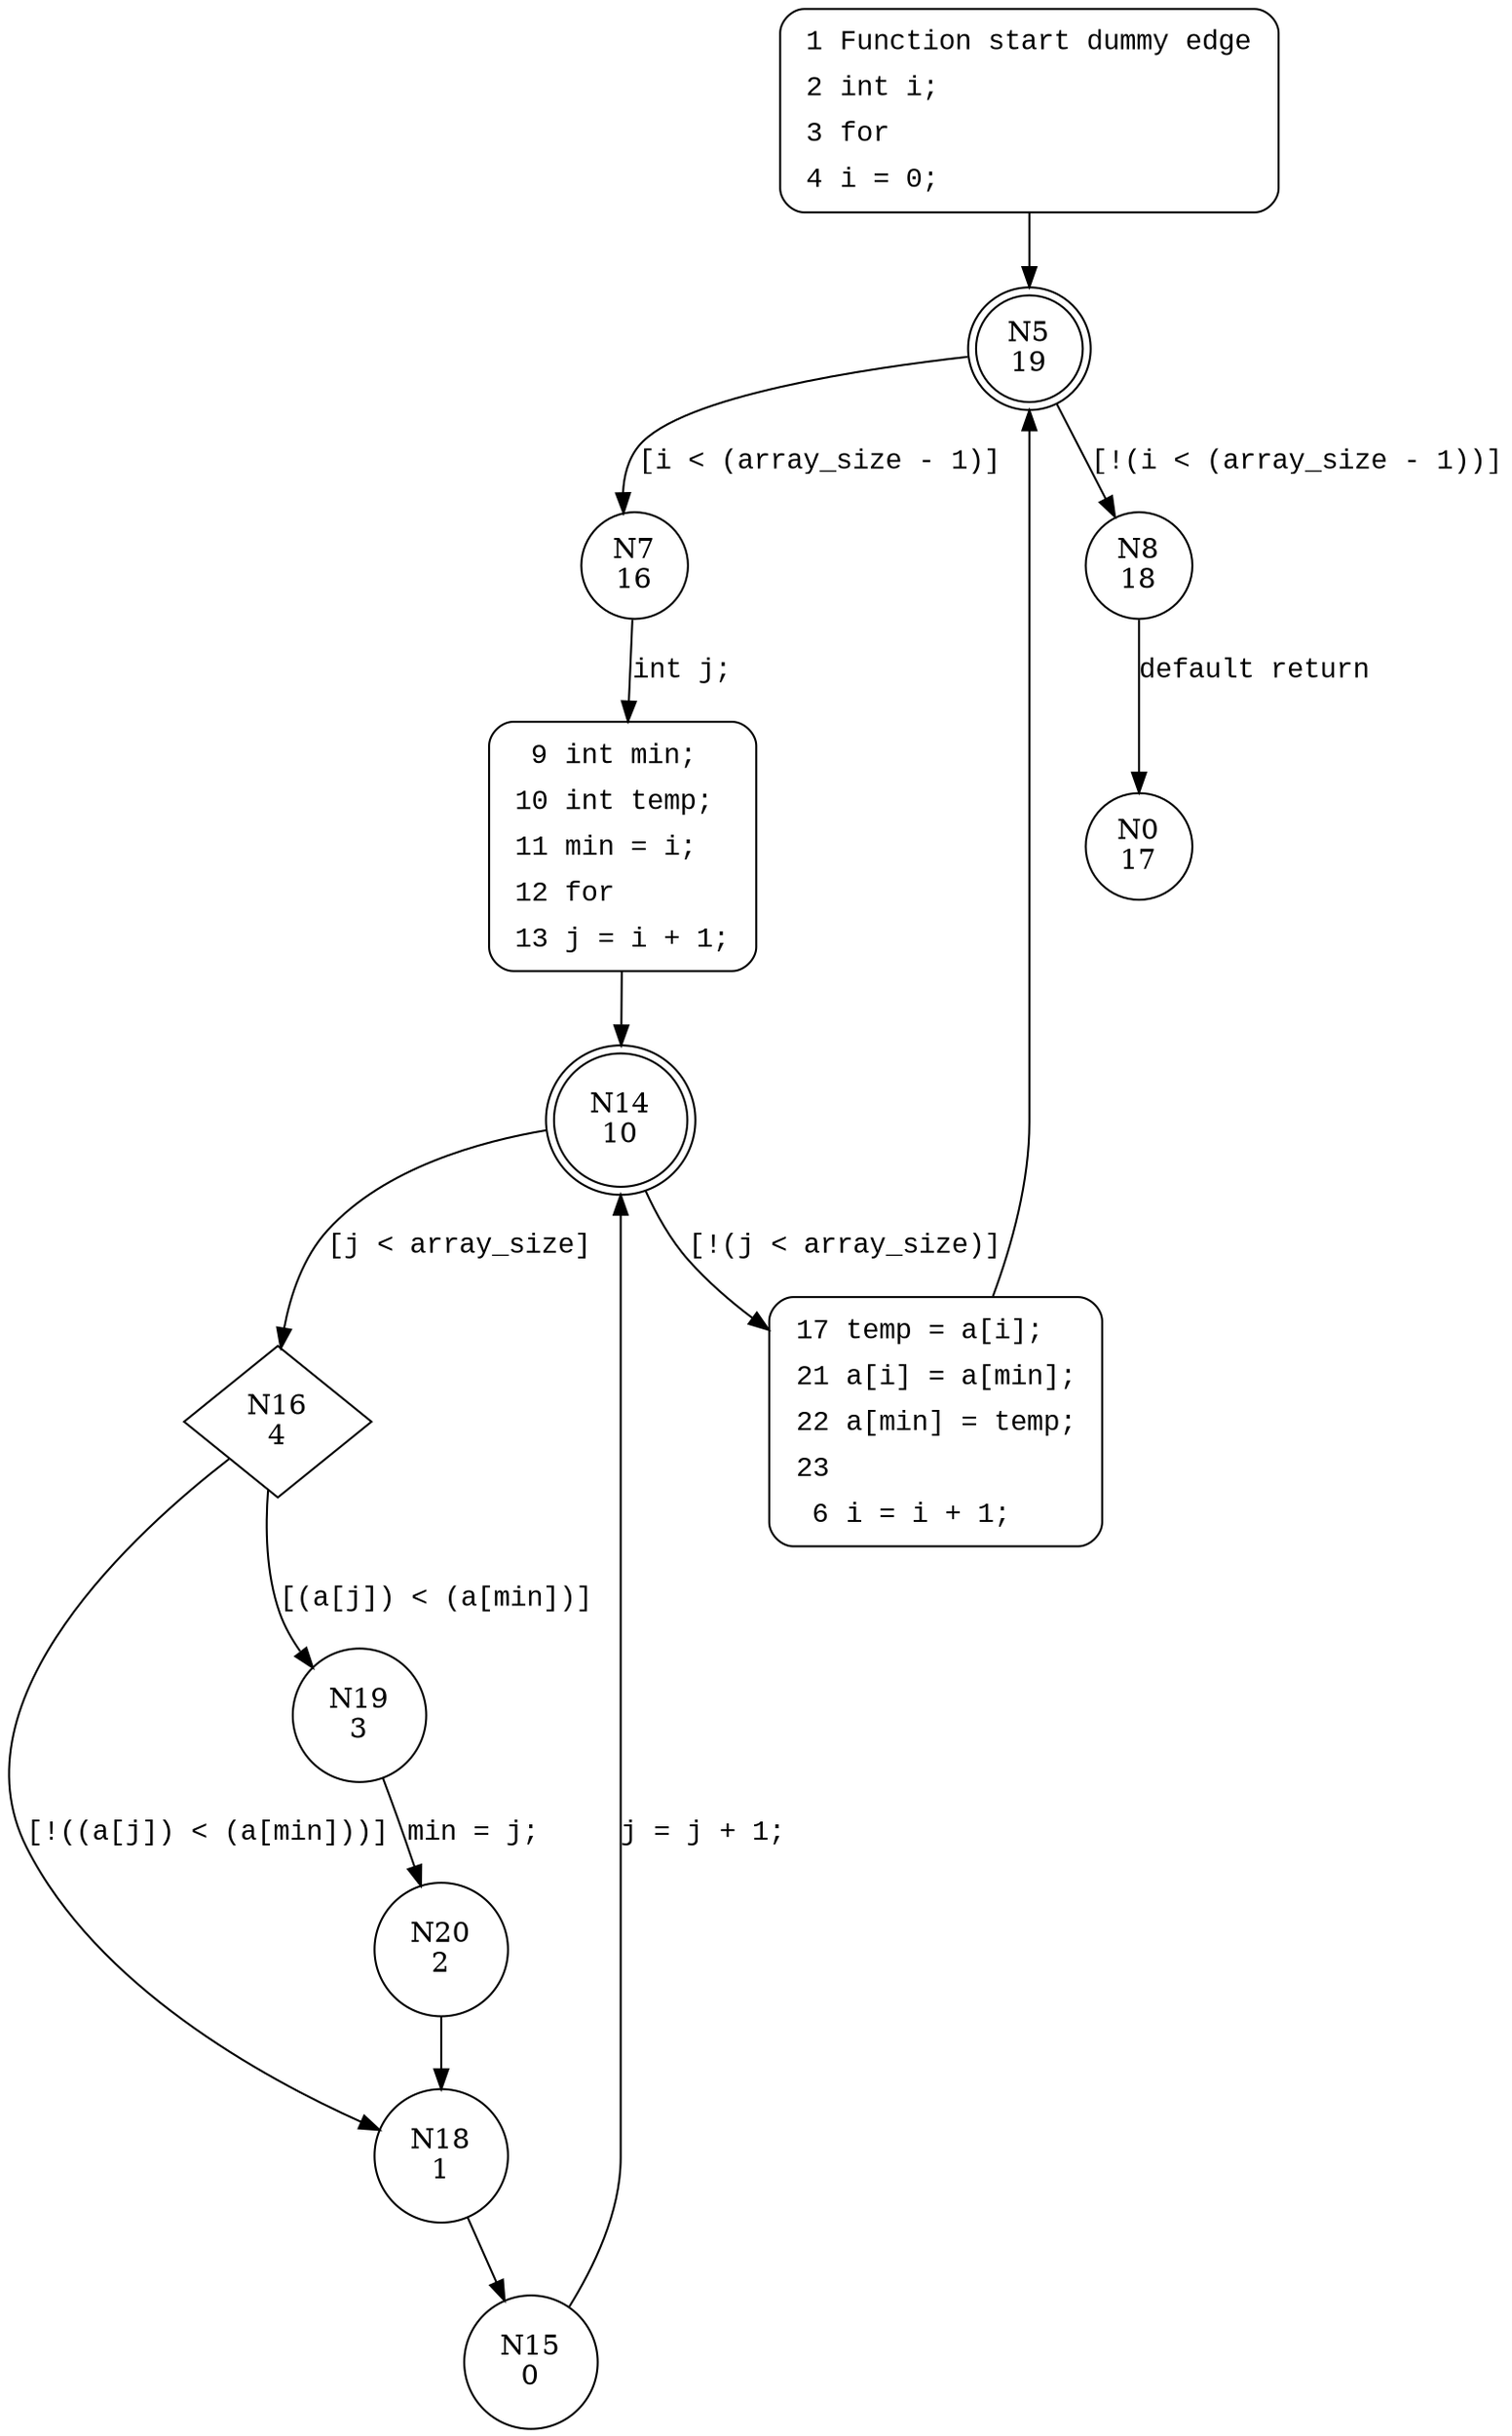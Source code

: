 digraph SelectionSort {
5 [shape="doublecircle" label="N5\n19"]
7 [shape="circle" label="N7\n16"]
8 [shape="circle" label="N8\n18"]
9 [shape="circle" label="N9\n15"]
14 [shape="doublecircle" label="N14\n10"]
16 [shape="diamond" label="N16\n4"]
17 [shape="circle" label="N17\n9"]
19 [shape="circle" label="N19\n3"]
18 [shape="circle" label="N18\n1"]
15 [shape="circle" label="N15\n0"]
20 [shape="circle" label="N20\n2"]
0 [shape="circle" label="N0\n17"]
1 [style="filled,bold" penwidth="1" fillcolor="white" fontname="Courier New" shape="Mrecord" label=<<table border="0" cellborder="0" cellpadding="3" bgcolor="white"><tr><td align="right">1</td><td align="left">Function start dummy edge</td></tr><tr><td align="right">2</td><td align="left">int i;</td></tr><tr><td align="right">3</td><td align="left">for</td></tr><tr><td align="right">4</td><td align="left">i = 0;</td></tr></table>>]
1 -> 5[label=""]
9 [style="filled,bold" penwidth="1" fillcolor="white" fontname="Courier New" shape="Mrecord" label=<<table border="0" cellborder="0" cellpadding="3" bgcolor="white"><tr><td align="right">9</td><td align="left">int min;</td></tr><tr><td align="right">10</td><td align="left">int temp;</td></tr><tr><td align="right">11</td><td align="left">min = i;</td></tr><tr><td align="right">12</td><td align="left">for</td></tr><tr><td align="right">13</td><td align="left">j = i + 1;</td></tr></table>>]
9 -> 14[label=""]
17 [style="filled,bold" penwidth="1" fillcolor="white" fontname="Courier New" shape="Mrecord" label=<<table border="0" cellborder="0" cellpadding="3" bgcolor="white"><tr><td align="right">17</td><td align="left">temp = a[i];</td></tr><tr><td align="right">21</td><td align="left">a[i] = a[min];</td></tr><tr><td align="right">22</td><td align="left">a[min] = temp;</td></tr><tr><td align="right">23</td><td align="left"></td></tr><tr><td align="right">6</td><td align="left">i = i + 1;</td></tr></table>>]
17 -> 5[label=""]
5 -> 7 [label="[i < (array_size - 1)]" fontname="Courier New"]
5 -> 8 [label="[!(i < (array_size - 1))]" fontname="Courier New"]
7 -> 9 [label="int j;" fontname="Courier New"]
14 -> 16 [label="[j < array_size]" fontname="Courier New"]
14 -> 17 [label="[!(j < array_size)]" fontname="Courier New"]
16 -> 19 [label="[(a[j]) < (a[min])]" fontname="Courier New"]
16 -> 18 [label="[!((a[j]) < (a[min]))]" fontname="Courier New"]
18 -> 15 [label="" fontname="Courier New"]
19 -> 20 [label="min = j;" fontname="Courier New"]
8 -> 0 [label="default return" fontname="Courier New"]
15 -> 14 [label="j = j + 1;" fontname="Courier New"]
20 -> 18 [label="" fontname="Courier New"]
}